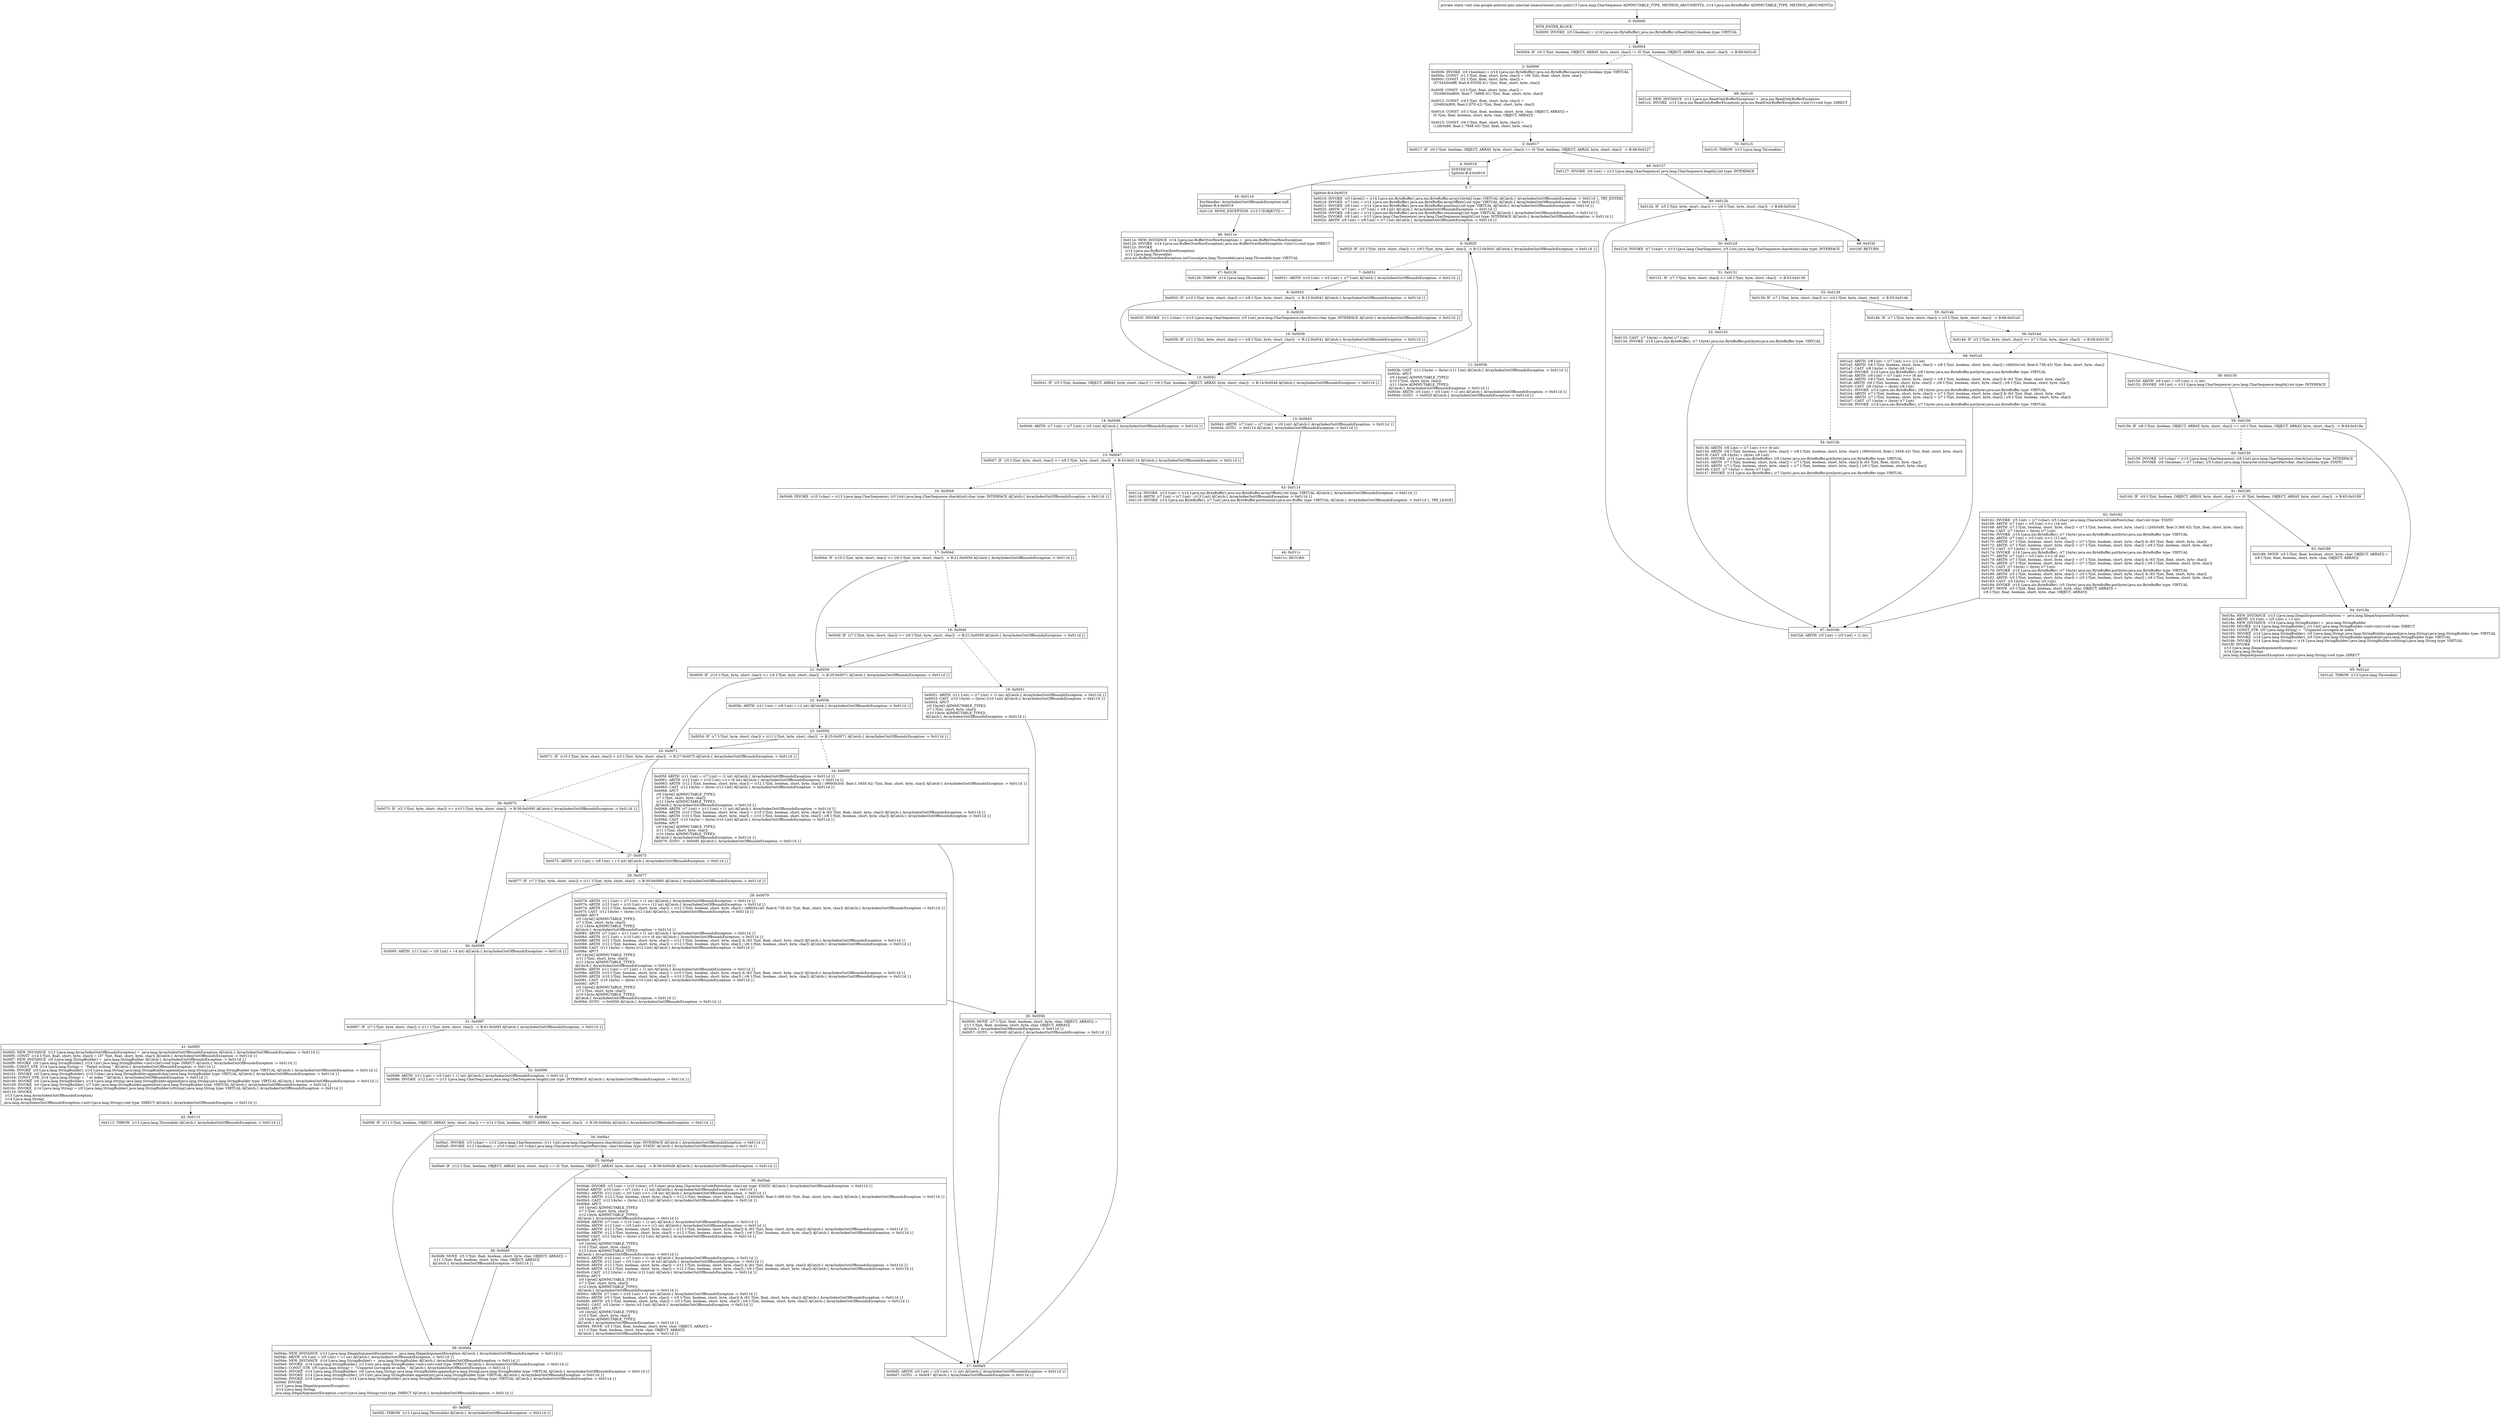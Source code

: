 digraph "CFG forcom.google.android.gms.internal.measurement.zzio.zzd(Ljava\/lang\/CharSequence;Ljava\/nio\/ByteBuffer;)V" {
Node_0 [shape=record,label="{0\:\ 0x0000|MTH_ENTER_BLOCK\l|0x0000: INVOKE  (r0 I:boolean) = (r14 I:java.nio.ByteBuffer) java.nio.ByteBuffer.isReadOnly():boolean type: VIRTUAL \l}"];
Node_1 [shape=record,label="{1\:\ 0x0004|0x0004: IF  (r0 I:?[int, boolean, OBJECT, ARRAY, byte, short, char]) != (0 ?[int, boolean, OBJECT, ARRAY, byte, short, char])  \-\> B:69:0x01c0 \l}"];
Node_2 [shape=record,label="{2\:\ 0x0006|0x0006: INVOKE  (r0 I:boolean) = (r14 I:java.nio.ByteBuffer) java.nio.ByteBuffer.hasArray():boolean type: VIRTUAL \l0x000a: CONST  (r1 I:?[int, float, short, byte, char]) = (39 ?[int, float, short, byte, char]) \l0x000c: CONST  (r2 I:?[int, float, short, byte, char]) = \l  (57343(0xdfff, float:8.0355E\-41) ?[int, float, short, byte, char])\l \l0x000f: CONST  (r3 I:?[int, float, short, byte, char]) = \l  (55296(0xd800, float:7.7486E\-41) ?[int, float, short, byte, char])\l \l0x0012: CONST  (r4 I:?[int, float, short, byte, char]) = \l  (2048(0x800, float:2.87E\-42) ?[int, float, short, byte, char])\l \l0x0014: CONST  (r5 I:?[int, float, boolean, short, byte, char, OBJECT, ARRAY]) = \l  (0 ?[int, float, boolean, short, byte, char, OBJECT, ARRAY])\l \l0x0015: CONST  (r6 I:?[int, float, short, byte, char]) = \l  (128(0x80, float:1.794E\-43) ?[int, float, short, byte, char])\l \l}"];
Node_3 [shape=record,label="{3\:\ 0x0017|0x0017: IF  (r0 I:?[int, boolean, OBJECT, ARRAY, byte, short, char]) == (0 ?[int, boolean, OBJECT, ARRAY, byte, short, char])  \-\> B:48:0x0127 \l}"];
Node_4 [shape=record,label="{4\:\ 0x0019|SYNTHETIC\lSplitter:B:4:0x0019\l}"];
Node_5 [shape=record,label="{5\:\ ?|Splitter:B:4:0x0019\l|0x0019: INVOKE  (r0 I:byte[]) = (r14 I:java.nio.ByteBuffer) java.nio.ByteBuffer.array():byte[] type: VIRTUAL A[Catch:\{ ArrayIndexOutOfBoundsException \-\> 0x011d \}, TRY_ENTER]\l0x001d: INVOKE  (r7 I:int) = (r14 I:java.nio.ByteBuffer) java.nio.ByteBuffer.arrayOffset():int type: VIRTUAL A[Catch:\{ ArrayIndexOutOfBoundsException \-\> 0x011d \}]\l0x0021: INVOKE  (r8 I:int) = (r14 I:java.nio.ByteBuffer) java.nio.ByteBuffer.position():int type: VIRTUAL A[Catch:\{ ArrayIndexOutOfBoundsException \-\> 0x011d \}]\l0x0025: ARITH  (r7 I:int) = (r7 I:int) + (r8 I:int) A[Catch:\{ ArrayIndexOutOfBoundsException \-\> 0x011d \}]\l0x0026: INVOKE  (r8 I:int) = (r14 I:java.nio.ByteBuffer) java.nio.ByteBuffer.remaining():int type: VIRTUAL A[Catch:\{ ArrayIndexOutOfBoundsException \-\> 0x011d \}]\l0x002a: INVOKE  (r9 I:int) = (r13 I:java.lang.CharSequence) java.lang.CharSequence.length():int type: INTERFACE A[Catch:\{ ArrayIndexOutOfBoundsException \-\> 0x011d \}]\l0x002e: ARITH  (r8 I:int) = (r8 I:int) + (r7 I:int) A[Catch:\{ ArrayIndexOutOfBoundsException \-\> 0x011d \}]\l}"];
Node_6 [shape=record,label="{6\:\ 0x002f|0x002f: IF  (r5 I:?[int, byte, short, char]) \>= (r9 I:?[int, byte, short, char])  \-\> B:12:0x0041 A[Catch:\{ ArrayIndexOutOfBoundsException \-\> 0x011d \}]\l}"];
Node_7 [shape=record,label="{7\:\ 0x0031|0x0031: ARITH  (r10 I:int) = (r5 I:int) + (r7 I:int) A[Catch:\{ ArrayIndexOutOfBoundsException \-\> 0x011d \}]\l}"];
Node_8 [shape=record,label="{8\:\ 0x0033|0x0033: IF  (r10 I:?[int, byte, short, char]) \>= (r8 I:?[int, byte, short, char])  \-\> B:12:0x0041 A[Catch:\{ ArrayIndexOutOfBoundsException \-\> 0x011d \}]\l}"];
Node_9 [shape=record,label="{9\:\ 0x0035|0x0035: INVOKE  (r11 I:char) = (r13 I:java.lang.CharSequence), (r5 I:int) java.lang.CharSequence.charAt(int):char type: INTERFACE A[Catch:\{ ArrayIndexOutOfBoundsException \-\> 0x011d \}]\l}"];
Node_10 [shape=record,label="{10\:\ 0x0039|0x0039: IF  (r11 I:?[int, byte, short, char]) \>= (r6 I:?[int, byte, short, char])  \-\> B:12:0x0041 A[Catch:\{ ArrayIndexOutOfBoundsException \-\> 0x011d \}]\l}"];
Node_11 [shape=record,label="{11\:\ 0x003b|0x003b: CAST  (r11 I:byte) = (byte) (r11 I:int) A[Catch:\{ ArrayIndexOutOfBoundsException \-\> 0x011d \}]\l0x003c: APUT  \l  (r0 I:byte[] A[IMMUTABLE_TYPE])\l  (r10 I:?[int, short, byte, char])\l  (r11 I:byte A[IMMUTABLE_TYPE])\l A[Catch:\{ ArrayIndexOutOfBoundsException \-\> 0x011d \}]\l0x003e: ARITH  (r5 I:int) = (r5 I:int) + (1 int) A[Catch:\{ ArrayIndexOutOfBoundsException \-\> 0x011d \}]\l0x0040: GOTO  \-\> 0x002f A[Catch:\{ ArrayIndexOutOfBoundsException \-\> 0x011d \}]\l}"];
Node_12 [shape=record,label="{12\:\ 0x0041|0x0041: IF  (r5 I:?[int, boolean, OBJECT, ARRAY, byte, short, char]) != (r9 I:?[int, boolean, OBJECT, ARRAY, byte, short, char])  \-\> B:14:0x0046 A[Catch:\{ ArrayIndexOutOfBoundsException \-\> 0x011d \}]\l}"];
Node_13 [shape=record,label="{13\:\ 0x0043|0x0043: ARITH  (r7 I:int) = (r7 I:int) + (r9 I:int) A[Catch:\{ ArrayIndexOutOfBoundsException \-\> 0x011d \}]\l0x0044: GOTO  \-\> 0x0114 A[Catch:\{ ArrayIndexOutOfBoundsException \-\> 0x011d \}]\l}"];
Node_14 [shape=record,label="{14\:\ 0x0046|0x0046: ARITH  (r7 I:int) = (r7 I:int) + (r5 I:int) A[Catch:\{ ArrayIndexOutOfBoundsException \-\> 0x011d \}]\l}"];
Node_15 [shape=record,label="{15\:\ 0x0047|0x0047: IF  (r5 I:?[int, byte, short, char]) \>= (r9 I:?[int, byte, short, char])  \-\> B:43:0x0114 A[Catch:\{ ArrayIndexOutOfBoundsException \-\> 0x011d \}]\l}"];
Node_16 [shape=record,label="{16\:\ 0x0049|0x0049: INVOKE  (r10 I:char) = (r13 I:java.lang.CharSequence), (r5 I:int) java.lang.CharSequence.charAt(int):char type: INTERFACE A[Catch:\{ ArrayIndexOutOfBoundsException \-\> 0x011d \}]\l}"];
Node_17 [shape=record,label="{17\:\ 0x004d|0x004d: IF  (r10 I:?[int, byte, short, char]) \>= (r6 I:?[int, byte, short, char])  \-\> B:21:0x0059 A[Catch:\{ ArrayIndexOutOfBoundsException \-\> 0x011d \}]\l}"];
Node_18 [shape=record,label="{18\:\ 0x004f|0x004f: IF  (r7 I:?[int, byte, short, char]) \>= (r8 I:?[int, byte, short, char])  \-\> B:21:0x0059 A[Catch:\{ ArrayIndexOutOfBoundsException \-\> 0x011d \}]\l}"];
Node_19 [shape=record,label="{19\:\ 0x0051|0x0051: ARITH  (r11 I:int) = (r7 I:int) + (1 int) A[Catch:\{ ArrayIndexOutOfBoundsException \-\> 0x011d \}]\l0x0053: CAST  (r10 I:byte) = (byte) (r10 I:int) A[Catch:\{ ArrayIndexOutOfBoundsException \-\> 0x011d \}]\l0x0054: APUT  \l  (r0 I:byte[] A[IMMUTABLE_TYPE])\l  (r7 I:?[int, short, byte, char])\l  (r10 I:byte A[IMMUTABLE_TYPE])\l A[Catch:\{ ArrayIndexOutOfBoundsException \-\> 0x011d \}]\l}"];
Node_20 [shape=record,label="{20\:\ 0x0056|0x0056: MOVE  (r7 I:?[int, float, boolean, short, byte, char, OBJECT, ARRAY]) = \l  (r11 I:?[int, float, boolean, short, byte, char, OBJECT, ARRAY])\l A[Catch:\{ ArrayIndexOutOfBoundsException \-\> 0x011d \}]\l0x0057: GOTO  \-\> 0x00d5 A[Catch:\{ ArrayIndexOutOfBoundsException \-\> 0x011d \}]\l}"];
Node_21 [shape=record,label="{21\:\ 0x0059|0x0059: IF  (r10 I:?[int, byte, short, char]) \>= (r4 I:?[int, byte, short, char])  \-\> B:25:0x0071 A[Catch:\{ ArrayIndexOutOfBoundsException \-\> 0x011d \}]\l}"];
Node_22 [shape=record,label="{22\:\ 0x005b|0x005b: ARITH  (r11 I:int) = (r8 I:int) + (\-2 int) A[Catch:\{ ArrayIndexOutOfBoundsException \-\> 0x011d \}]\l}"];
Node_23 [shape=record,label="{23\:\ 0x005d|0x005d: IF  (r7 I:?[int, byte, short, char]) \> (r11 I:?[int, byte, short, char])  \-\> B:25:0x0071 A[Catch:\{ ArrayIndexOutOfBoundsException \-\> 0x011d \}]\l}"];
Node_24 [shape=record,label="{24\:\ 0x005f|0x005f: ARITH  (r11 I:int) = (r7 I:int) + (1 int) A[Catch:\{ ArrayIndexOutOfBoundsException \-\> 0x011d \}]\l0x0061: ARITH  (r12 I:int) = (r10 I:int) \>\>\> (6 int) A[Catch:\{ ArrayIndexOutOfBoundsException \-\> 0x011d \}]\l0x0063: ARITH  (r12 I:?[int, boolean, short, byte, char]) = (r12 I:?[int, boolean, short, byte, char]) \| (960(0x3c0, float:1.345E\-42) ?[int, float, short, byte, char]) A[Catch:\{ ArrayIndexOutOfBoundsException \-\> 0x011d \}]\l0x0065: CAST  (r12 I:byte) = (byte) (r12 I:int) A[Catch:\{ ArrayIndexOutOfBoundsException \-\> 0x011d \}]\l0x0066: APUT  \l  (r0 I:byte[] A[IMMUTABLE_TYPE])\l  (r7 I:?[int, short, byte, char])\l  (r12 I:byte A[IMMUTABLE_TYPE])\l A[Catch:\{ ArrayIndexOutOfBoundsException \-\> 0x011d \}]\l0x0068: ARITH  (r7 I:int) = (r11 I:int) + (1 int) A[Catch:\{ ArrayIndexOutOfBoundsException \-\> 0x011d \}]\l0x006a: ARITH  (r10 I:?[int, boolean, short, byte, char]) = (r10 I:?[int, boolean, short, byte, char]) & (63 ?[int, float, short, byte, char]) A[Catch:\{ ArrayIndexOutOfBoundsException \-\> 0x011d \}]\l0x006c: ARITH  (r10 I:?[int, boolean, short, byte, char]) = (r10 I:?[int, boolean, short, byte, char]) \| (r6 I:?[int, boolean, short, byte, char]) A[Catch:\{ ArrayIndexOutOfBoundsException \-\> 0x011d \}]\l0x006d: CAST  (r10 I:byte) = (byte) (r10 I:int) A[Catch:\{ ArrayIndexOutOfBoundsException \-\> 0x011d \}]\l0x006e: APUT  \l  (r0 I:byte[] A[IMMUTABLE_TYPE])\l  (r11 I:?[int, short, byte, char])\l  (r10 I:byte A[IMMUTABLE_TYPE])\l A[Catch:\{ ArrayIndexOutOfBoundsException \-\> 0x011d \}]\l0x0070: GOTO  \-\> 0x00d5 A[Catch:\{ ArrayIndexOutOfBoundsException \-\> 0x011d \}]\l}"];
Node_25 [shape=record,label="{25\:\ 0x0071|0x0071: IF  (r10 I:?[int, byte, short, char]) \< (r3 I:?[int, byte, short, char])  \-\> B:27:0x0075 A[Catch:\{ ArrayIndexOutOfBoundsException \-\> 0x011d \}]\l}"];
Node_26 [shape=record,label="{26\:\ 0x0073|0x0073: IF  (r2 I:?[int, byte, short, char]) \>= (r10 I:?[int, byte, short, char])  \-\> B:30:0x0095 A[Catch:\{ ArrayIndexOutOfBoundsException \-\> 0x011d \}]\l}"];
Node_27 [shape=record,label="{27\:\ 0x0075|0x0075: ARITH  (r11 I:int) = (r8 I:int) + (\-3 int) A[Catch:\{ ArrayIndexOutOfBoundsException \-\> 0x011d \}]\l}"];
Node_28 [shape=record,label="{28\:\ 0x0077|0x0077: IF  (r7 I:?[int, byte, short, char]) \> (r11 I:?[int, byte, short, char])  \-\> B:30:0x0095 A[Catch:\{ ArrayIndexOutOfBoundsException \-\> 0x011d \}]\l}"];
Node_29 [shape=record,label="{29\:\ 0x0079|0x0079: ARITH  (r11 I:int) = (r7 I:int) + (1 int) A[Catch:\{ ArrayIndexOutOfBoundsException \-\> 0x011d \}]\l0x007b: ARITH  (r12 I:int) = (r10 I:int) \>\>\> (12 int) A[Catch:\{ ArrayIndexOutOfBoundsException \-\> 0x011d \}]\l0x007d: ARITH  (r12 I:?[int, boolean, short, byte, char]) = (r12 I:?[int, boolean, short, byte, char]) \| (480(0x1e0, float:6.73E\-43) ?[int, float, short, byte, char]) A[Catch:\{ ArrayIndexOutOfBoundsException \-\> 0x011d \}]\l0x007f: CAST  (r12 I:byte) = (byte) (r12 I:int) A[Catch:\{ ArrayIndexOutOfBoundsException \-\> 0x011d \}]\l0x0080: APUT  \l  (r0 I:byte[] A[IMMUTABLE_TYPE])\l  (r7 I:?[int, short, byte, char])\l  (r12 I:byte A[IMMUTABLE_TYPE])\l A[Catch:\{ ArrayIndexOutOfBoundsException \-\> 0x011d \}]\l0x0082: ARITH  (r7 I:int) = (r11 I:int) + (1 int) A[Catch:\{ ArrayIndexOutOfBoundsException \-\> 0x011d \}]\l0x0084: ARITH  (r12 I:int) = (r10 I:int) \>\>\> (6 int) A[Catch:\{ ArrayIndexOutOfBoundsException \-\> 0x011d \}]\l0x0086: ARITH  (r12 I:?[int, boolean, short, byte, char]) = (r12 I:?[int, boolean, short, byte, char]) & (63 ?[int, float, short, byte, char]) A[Catch:\{ ArrayIndexOutOfBoundsException \-\> 0x011d \}]\l0x0088: ARITH  (r12 I:?[int, boolean, short, byte, char]) = (r12 I:?[int, boolean, short, byte, char]) \| (r6 I:?[int, boolean, short, byte, char]) A[Catch:\{ ArrayIndexOutOfBoundsException \-\> 0x011d \}]\l0x0089: CAST  (r12 I:byte) = (byte) (r12 I:int) A[Catch:\{ ArrayIndexOutOfBoundsException \-\> 0x011d \}]\l0x008a: APUT  \l  (r0 I:byte[] A[IMMUTABLE_TYPE])\l  (r11 I:?[int, short, byte, char])\l  (r12 I:byte A[IMMUTABLE_TYPE])\l A[Catch:\{ ArrayIndexOutOfBoundsException \-\> 0x011d \}]\l0x008c: ARITH  (r11 I:int) = (r7 I:int) + (1 int) A[Catch:\{ ArrayIndexOutOfBoundsException \-\> 0x011d \}]\l0x008e: ARITH  (r10 I:?[int, boolean, short, byte, char]) = (r10 I:?[int, boolean, short, byte, char]) & (63 ?[int, float, short, byte, char]) A[Catch:\{ ArrayIndexOutOfBoundsException \-\> 0x011d \}]\l0x0090: ARITH  (r10 I:?[int, boolean, short, byte, char]) = (r10 I:?[int, boolean, short, byte, char]) \| (r6 I:?[int, boolean, short, byte, char]) A[Catch:\{ ArrayIndexOutOfBoundsException \-\> 0x011d \}]\l0x0091: CAST  (r10 I:byte) = (byte) (r10 I:int) A[Catch:\{ ArrayIndexOutOfBoundsException \-\> 0x011d \}]\l0x0092: APUT  \l  (r0 I:byte[] A[IMMUTABLE_TYPE])\l  (r7 I:?[int, short, byte, char])\l  (r10 I:byte A[IMMUTABLE_TYPE])\l A[Catch:\{ ArrayIndexOutOfBoundsException \-\> 0x011d \}]\l0x0094: GOTO  \-\> 0x0056 A[Catch:\{ ArrayIndexOutOfBoundsException \-\> 0x011d \}]\l}"];
Node_30 [shape=record,label="{30\:\ 0x0095|0x0095: ARITH  (r11 I:int) = (r8 I:int) + (\-4 int) A[Catch:\{ ArrayIndexOutOfBoundsException \-\> 0x011d \}]\l}"];
Node_31 [shape=record,label="{31\:\ 0x0097|0x0097: IF  (r7 I:?[int, byte, short, char]) \> (r11 I:?[int, byte, short, char])  \-\> B:41:0x00f3 A[Catch:\{ ArrayIndexOutOfBoundsException \-\> 0x011d \}]\l}"];
Node_32 [shape=record,label="{32\:\ 0x0099|0x0099: ARITH  (r11 I:int) = (r5 I:int) + (1 int) A[Catch:\{ ArrayIndexOutOfBoundsException \-\> 0x011d \}]\l0x009b: INVOKE  (r12 I:int) = (r13 I:java.lang.CharSequence) java.lang.CharSequence.length():int type: INTERFACE A[Catch:\{ ArrayIndexOutOfBoundsException \-\> 0x011d \}]\l}"];
Node_33 [shape=record,label="{33\:\ 0x009f|0x009f: IF  (r11 I:?[int, boolean, OBJECT, ARRAY, byte, short, char]) == (r12 I:?[int, boolean, OBJECT, ARRAY, byte, short, char])  \-\> B:39:0x00da A[Catch:\{ ArrayIndexOutOfBoundsException \-\> 0x011d \}]\l}"];
Node_34 [shape=record,label="{34\:\ 0x00a1|0x00a1: INVOKE  (r5 I:char) = (r13 I:java.lang.CharSequence), (r11 I:int) java.lang.CharSequence.charAt(int):char type: INTERFACE A[Catch:\{ ArrayIndexOutOfBoundsException \-\> 0x011d \}]\l0x00a5: INVOKE  (r12 I:boolean) = (r10 I:char), (r5 I:char) java.lang.Character.isSurrogatePair(char, char):boolean type: STATIC A[Catch:\{ ArrayIndexOutOfBoundsException \-\> 0x011d \}]\l}"];
Node_35 [shape=record,label="{35\:\ 0x00a9|0x00a9: IF  (r12 I:?[int, boolean, OBJECT, ARRAY, byte, short, char]) == (0 ?[int, boolean, OBJECT, ARRAY, byte, short, char])  \-\> B:38:0x00d9 A[Catch:\{ ArrayIndexOutOfBoundsException \-\> 0x011d \}]\l}"];
Node_36 [shape=record,label="{36\:\ 0x00ab|0x00ab: INVOKE  (r5 I:int) = (r10 I:char), (r5 I:char) java.lang.Character.toCodePoint(char, char):int type: STATIC A[Catch:\{ ArrayIndexOutOfBoundsException \-\> 0x011d \}]\l0x00af: ARITH  (r10 I:int) = (r7 I:int) + (1 int) A[Catch:\{ ArrayIndexOutOfBoundsException \-\> 0x011d \}]\l0x00b1: ARITH  (r12 I:int) = (r5 I:int) \>\>\> (18 int) A[Catch:\{ ArrayIndexOutOfBoundsException \-\> 0x011d \}]\l0x00b3: ARITH  (r12 I:?[int, boolean, short, byte, char]) = (r12 I:?[int, boolean, short, byte, char]) \| (240(0xf0, float:3.36E\-43) ?[int, float, short, byte, char]) A[Catch:\{ ArrayIndexOutOfBoundsException \-\> 0x011d \}]\l0x00b5: CAST  (r12 I:byte) = (byte) (r12 I:int) A[Catch:\{ ArrayIndexOutOfBoundsException \-\> 0x011d \}]\l0x00b6: APUT  \l  (r0 I:byte[] A[IMMUTABLE_TYPE])\l  (r7 I:?[int, short, byte, char])\l  (r12 I:byte A[IMMUTABLE_TYPE])\l A[Catch:\{ ArrayIndexOutOfBoundsException \-\> 0x011d \}]\l0x00b8: ARITH  (r7 I:int) = (r10 I:int) + (1 int) A[Catch:\{ ArrayIndexOutOfBoundsException \-\> 0x011d \}]\l0x00ba: ARITH  (r12 I:int) = (r5 I:int) \>\>\> (12 int) A[Catch:\{ ArrayIndexOutOfBoundsException \-\> 0x011d \}]\l0x00bc: ARITH  (r12 I:?[int, boolean, short, byte, char]) = (r12 I:?[int, boolean, short, byte, char]) & (63 ?[int, float, short, byte, char]) A[Catch:\{ ArrayIndexOutOfBoundsException \-\> 0x011d \}]\l0x00be: ARITH  (r12 I:?[int, boolean, short, byte, char]) = (r12 I:?[int, boolean, short, byte, char]) \| (r6 I:?[int, boolean, short, byte, char]) A[Catch:\{ ArrayIndexOutOfBoundsException \-\> 0x011d \}]\l0x00bf: CAST  (r12 I:byte) = (byte) (r12 I:int) A[Catch:\{ ArrayIndexOutOfBoundsException \-\> 0x011d \}]\l0x00c0: APUT  \l  (r0 I:byte[] A[IMMUTABLE_TYPE])\l  (r10 I:?[int, short, byte, char])\l  (r12 I:byte A[IMMUTABLE_TYPE])\l A[Catch:\{ ArrayIndexOutOfBoundsException \-\> 0x011d \}]\l0x00c2: ARITH  (r10 I:int) = (r7 I:int) + (1 int) A[Catch:\{ ArrayIndexOutOfBoundsException \-\> 0x011d \}]\l0x00c4: ARITH  (r12 I:int) = (r5 I:int) \>\>\> (6 int) A[Catch:\{ ArrayIndexOutOfBoundsException \-\> 0x011d \}]\l0x00c6: ARITH  (r12 I:?[int, boolean, short, byte, char]) = (r12 I:?[int, boolean, short, byte, char]) & (63 ?[int, float, short, byte, char]) A[Catch:\{ ArrayIndexOutOfBoundsException \-\> 0x011d \}]\l0x00c8: ARITH  (r12 I:?[int, boolean, short, byte, char]) = (r12 I:?[int, boolean, short, byte, char]) \| (r6 I:?[int, boolean, short, byte, char]) A[Catch:\{ ArrayIndexOutOfBoundsException \-\> 0x011d \}]\l0x00c9: CAST  (r12 I:byte) = (byte) (r12 I:int) A[Catch:\{ ArrayIndexOutOfBoundsException \-\> 0x011d \}]\l0x00ca: APUT  \l  (r0 I:byte[] A[IMMUTABLE_TYPE])\l  (r7 I:?[int, short, byte, char])\l  (r12 I:byte A[IMMUTABLE_TYPE])\l A[Catch:\{ ArrayIndexOutOfBoundsException \-\> 0x011d \}]\l0x00cc: ARITH  (r7 I:int) = (r10 I:int) + (1 int) A[Catch:\{ ArrayIndexOutOfBoundsException \-\> 0x011d \}]\l0x00ce: ARITH  (r5 I:?[int, boolean, short, byte, char]) = (r5 I:?[int, boolean, short, byte, char]) & (63 ?[int, float, short, byte, char]) A[Catch:\{ ArrayIndexOutOfBoundsException \-\> 0x011d \}]\l0x00d0: ARITH  (r5 I:?[int, boolean, short, byte, char]) = (r5 I:?[int, boolean, short, byte, char]) \| (r6 I:?[int, boolean, short, byte, char]) A[Catch:\{ ArrayIndexOutOfBoundsException \-\> 0x011d \}]\l0x00d1: CAST  (r5 I:byte) = (byte) (r5 I:int) A[Catch:\{ ArrayIndexOutOfBoundsException \-\> 0x011d \}]\l0x00d2: APUT  \l  (r0 I:byte[] A[IMMUTABLE_TYPE])\l  (r10 I:?[int, short, byte, char])\l  (r5 I:byte A[IMMUTABLE_TYPE])\l A[Catch:\{ ArrayIndexOutOfBoundsException \-\> 0x011d \}]\l0x00d4: MOVE  (r5 I:?[int, float, boolean, short, byte, char, OBJECT, ARRAY]) = \l  (r11 I:?[int, float, boolean, short, byte, char, OBJECT, ARRAY])\l A[Catch:\{ ArrayIndexOutOfBoundsException \-\> 0x011d \}]\l}"];
Node_37 [shape=record,label="{37\:\ 0x00d5|0x00d5: ARITH  (r5 I:int) = (r5 I:int) + (1 int) A[Catch:\{ ArrayIndexOutOfBoundsException \-\> 0x011d \}]\l0x00d7: GOTO  \-\> 0x0047 A[Catch:\{ ArrayIndexOutOfBoundsException \-\> 0x011d \}]\l}"];
Node_38 [shape=record,label="{38\:\ 0x00d9|0x00d9: MOVE  (r5 I:?[int, float, boolean, short, byte, char, OBJECT, ARRAY]) = \l  (r11 I:?[int, float, boolean, short, byte, char, OBJECT, ARRAY])\l A[Catch:\{ ArrayIndexOutOfBoundsException \-\> 0x011d \}]\l}"];
Node_39 [shape=record,label="{39\:\ 0x00da|0x00da: NEW_INSTANCE  (r13 I:java.lang.IllegalArgumentException) =  java.lang.IllegalArgumentException A[Catch:\{ ArrayIndexOutOfBoundsException \-\> 0x011d \}]\l0x00dc: ARITH  (r5 I:int) = (r5 I:int) + (\-1 int) A[Catch:\{ ArrayIndexOutOfBoundsException \-\> 0x011d \}]\l0x00de: NEW_INSTANCE  (r14 I:java.lang.StringBuilder) =  java.lang.StringBuilder A[Catch:\{ ArrayIndexOutOfBoundsException \-\> 0x011d \}]\l0x00e0: INVOKE  (r14 I:java.lang.StringBuilder), (r1 I:int) java.lang.StringBuilder.\<init\>(int):void type: DIRECT A[Catch:\{ ArrayIndexOutOfBoundsException \-\> 0x011d \}]\l0x00e3: CONST_STR  (r0 I:java.lang.String) =  \"Unpaired surrogate at index \" A[Catch:\{ ArrayIndexOutOfBoundsException \-\> 0x011d \}]\l0x00e5: INVOKE  (r14 I:java.lang.StringBuilder), (r0 I:java.lang.String) java.lang.StringBuilder.append(java.lang.String):java.lang.StringBuilder type: VIRTUAL A[Catch:\{ ArrayIndexOutOfBoundsException \-\> 0x011d \}]\l0x00e8: INVOKE  (r14 I:java.lang.StringBuilder), (r5 I:int) java.lang.StringBuilder.append(int):java.lang.StringBuilder type: VIRTUAL A[Catch:\{ ArrayIndexOutOfBoundsException \-\> 0x011d \}]\l0x00eb: INVOKE  (r14 I:java.lang.String) = (r14 I:java.lang.StringBuilder) java.lang.StringBuilder.toString():java.lang.String type: VIRTUAL A[Catch:\{ ArrayIndexOutOfBoundsException \-\> 0x011d \}]\l0x00ef: INVOKE  \l  (r13 I:java.lang.IllegalArgumentException)\l  (r14 I:java.lang.String)\l java.lang.IllegalArgumentException.\<init\>(java.lang.String):void type: DIRECT A[Catch:\{ ArrayIndexOutOfBoundsException \-\> 0x011d \}]\l}"];
Node_40 [shape=record,label="{40\:\ 0x00f2|0x00f2: THROW  (r13 I:java.lang.Throwable) A[Catch:\{ ArrayIndexOutOfBoundsException \-\> 0x011d \}]\l}"];
Node_41 [shape=record,label="{41\:\ 0x00f3|0x00f3: NEW_INSTANCE  (r13 I:java.lang.ArrayIndexOutOfBoundsException) =  java.lang.ArrayIndexOutOfBoundsException A[Catch:\{ ArrayIndexOutOfBoundsException \-\> 0x011d \}]\l0x00f5: CONST  (r14 I:?[int, float, short, byte, char]) = (37 ?[int, float, short, byte, char]) A[Catch:\{ ArrayIndexOutOfBoundsException \-\> 0x011d \}]\l0x00f7: NEW_INSTANCE  (r0 I:java.lang.StringBuilder) =  java.lang.StringBuilder A[Catch:\{ ArrayIndexOutOfBoundsException \-\> 0x011d \}]\l0x00f9: INVOKE  (r0 I:java.lang.StringBuilder), (r14 I:int) java.lang.StringBuilder.\<init\>(int):void type: DIRECT A[Catch:\{ ArrayIndexOutOfBoundsException \-\> 0x011d \}]\l0x00fc: CONST_STR  (r14 I:java.lang.String) =  \"Failed writing \" A[Catch:\{ ArrayIndexOutOfBoundsException \-\> 0x011d \}]\l0x00fe: INVOKE  (r0 I:java.lang.StringBuilder), (r14 I:java.lang.String) java.lang.StringBuilder.append(java.lang.String):java.lang.StringBuilder type: VIRTUAL A[Catch:\{ ArrayIndexOutOfBoundsException \-\> 0x011d \}]\l0x0101: INVOKE  (r0 I:java.lang.StringBuilder), (r10 I:char) java.lang.StringBuilder.append(char):java.lang.StringBuilder type: VIRTUAL A[Catch:\{ ArrayIndexOutOfBoundsException \-\> 0x011d \}]\l0x0104: CONST_STR  (r14 I:java.lang.String) =  \" at index \" A[Catch:\{ ArrayIndexOutOfBoundsException \-\> 0x011d \}]\l0x0106: INVOKE  (r0 I:java.lang.StringBuilder), (r14 I:java.lang.String) java.lang.StringBuilder.append(java.lang.String):java.lang.StringBuilder type: VIRTUAL A[Catch:\{ ArrayIndexOutOfBoundsException \-\> 0x011d \}]\l0x0109: INVOKE  (r0 I:java.lang.StringBuilder), (r7 I:int) java.lang.StringBuilder.append(int):java.lang.StringBuilder type: VIRTUAL A[Catch:\{ ArrayIndexOutOfBoundsException \-\> 0x011d \}]\l0x010c: INVOKE  (r14 I:java.lang.String) = (r0 I:java.lang.StringBuilder) java.lang.StringBuilder.toString():java.lang.String type: VIRTUAL A[Catch:\{ ArrayIndexOutOfBoundsException \-\> 0x011d \}]\l0x0110: INVOKE  \l  (r13 I:java.lang.ArrayIndexOutOfBoundsException)\l  (r14 I:java.lang.String)\l java.lang.ArrayIndexOutOfBoundsException.\<init\>(java.lang.String):void type: DIRECT A[Catch:\{ ArrayIndexOutOfBoundsException \-\> 0x011d \}]\l}"];
Node_42 [shape=record,label="{42\:\ 0x0113|0x0113: THROW  (r13 I:java.lang.Throwable) A[Catch:\{ ArrayIndexOutOfBoundsException \-\> 0x011d \}]\l}"];
Node_43 [shape=record,label="{43\:\ 0x0114|0x0114: INVOKE  (r13 I:int) = (r14 I:java.nio.ByteBuffer) java.nio.ByteBuffer.arrayOffset():int type: VIRTUAL A[Catch:\{ ArrayIndexOutOfBoundsException \-\> 0x011d \}]\l0x0118: ARITH  (r7 I:int) = (r7 I:int) \- (r13 I:int) A[Catch:\{ ArrayIndexOutOfBoundsException \-\> 0x011d \}]\l0x0119: INVOKE  (r14 I:java.nio.ByteBuffer), (r7 I:int) java.nio.ByteBuffer.position(int):java.nio.Buffer type: VIRTUAL A[Catch:\{ ArrayIndexOutOfBoundsException \-\> 0x011d \}, TRY_LEAVE]\l}"];
Node_44 [shape=record,label="{44\:\ 0x011c|0x011c: RETURN   \l}"];
Node_45 [shape=record,label="{45\:\ 0x011d|ExcHandler: ArrayIndexOutOfBoundsException null\lSplitter:B:4:0x0019\l|0x011d: MOVE_EXCEPTION  (r13 I:?[OBJECT]) =  \l}"];
Node_46 [shape=record,label="{46\:\ 0x011e|0x011e: NEW_INSTANCE  (r14 I:java.nio.BufferOverflowException) =  java.nio.BufferOverflowException \l0x0120: INVOKE  (r14 I:java.nio.BufferOverflowException) java.nio.BufferOverflowException.\<init\>():void type: DIRECT \l0x0123: INVOKE  \l  (r14 I:java.nio.BufferOverflowException)\l  (r13 I:java.lang.Throwable)\l java.nio.BufferOverflowException.initCause(java.lang.Throwable):java.lang.Throwable type: VIRTUAL \l}"];
Node_47 [shape=record,label="{47\:\ 0x0126|0x0126: THROW  (r14 I:java.lang.Throwable) \l}"];
Node_48 [shape=record,label="{48\:\ 0x0127|0x0127: INVOKE  (r0 I:int) = (r13 I:java.lang.CharSequence) java.lang.CharSequence.length():int type: INTERFACE \l}"];
Node_49 [shape=record,label="{49\:\ 0x012b|0x012b: IF  (r5 I:?[int, byte, short, char]) \>= (r0 I:?[int, byte, short, char])  \-\> B:68:0x01bf \l}"];
Node_50 [shape=record,label="{50\:\ 0x012d|0x012d: INVOKE  (r7 I:char) = (r13 I:java.lang.CharSequence), (r5 I:int) java.lang.CharSequence.charAt(int):char type: INTERFACE \l}"];
Node_51 [shape=record,label="{51\:\ 0x0131|0x0131: IF  (r7 I:?[int, byte, short, char]) \>= (r6 I:?[int, byte, short, char])  \-\> B:53:0x0139 \l}"];
Node_52 [shape=record,label="{52\:\ 0x0133|0x0133: CAST  (r7 I:byte) = (byte) (r7 I:int) \l0x0134: INVOKE  (r14 I:java.nio.ByteBuffer), (r7 I:byte) java.nio.ByteBuffer.put(byte):java.nio.ByteBuffer type: VIRTUAL \l}"];
Node_53 [shape=record,label="{53\:\ 0x0139|0x0139: IF  (r7 I:?[int, byte, short, char]) \>= (r4 I:?[int, byte, short, char])  \-\> B:55:0x014b \l}"];
Node_54 [shape=record,label="{54\:\ 0x013b|0x013b: ARITH  (r8 I:int) = (r7 I:int) \>\>\> (6 int) \l0x013d: ARITH  (r8 I:?[int, boolean, short, byte, char]) = (r8 I:?[int, boolean, short, byte, char]) \| (960(0x3c0, float:1.345E\-42) ?[int, float, short, byte, char]) \l0x013f: CAST  (r8 I:byte) = (byte) (r8 I:int) \l0x0140: INVOKE  (r14 I:java.nio.ByteBuffer), (r8 I:byte) java.nio.ByteBuffer.put(byte):java.nio.ByteBuffer type: VIRTUAL \l0x0143: ARITH  (r7 I:?[int, boolean, short, byte, char]) = (r7 I:?[int, boolean, short, byte, char]) & (63 ?[int, float, short, byte, char]) \l0x0145: ARITH  (r7 I:?[int, boolean, short, byte, char]) = (r7 I:?[int, boolean, short, byte, char]) \| (r6 I:?[int, boolean, short, byte, char]) \l0x0146: CAST  (r7 I:byte) = (byte) (r7 I:int) \l0x0147: INVOKE  (r14 I:java.nio.ByteBuffer), (r7 I:byte) java.nio.ByteBuffer.put(byte):java.nio.ByteBuffer type: VIRTUAL \l}"];
Node_55 [shape=record,label="{55\:\ 0x014b|0x014b: IF  (r7 I:?[int, byte, short, char]) \< (r3 I:?[int, byte, short, char])  \-\> B:66:0x01a3 \l}"];
Node_56 [shape=record,label="{56\:\ 0x014d|0x014d: IF  (r2 I:?[int, byte, short, char]) \>= (r7 I:?[int, byte, short, char])  \-\> B:58:0x0150 \l}"];
Node_58 [shape=record,label="{58\:\ 0x0150|0x0150: ARITH  (r8 I:int) = (r5 I:int) + (1 int) \l0x0152: INVOKE  (r9 I:int) = (r13 I:java.lang.CharSequence) java.lang.CharSequence.length():int type: INTERFACE \l}"];
Node_59 [shape=record,label="{59\:\ 0x0156|0x0156: IF  (r8 I:?[int, boolean, OBJECT, ARRAY, byte, short, char]) == (r9 I:?[int, boolean, OBJECT, ARRAY, byte, short, char])  \-\> B:64:0x018a \l}"];
Node_60 [shape=record,label="{60\:\ 0x0158|0x0158: INVOKE  (r5 I:char) = (r13 I:java.lang.CharSequence), (r8 I:int) java.lang.CharSequence.charAt(int):char type: INTERFACE \l0x015c: INVOKE  (r9 I:boolean) = (r7 I:char), (r5 I:char) java.lang.Character.isSurrogatePair(char, char):boolean type: STATIC \l}"];
Node_61 [shape=record,label="{61\:\ 0x0160|0x0160: IF  (r9 I:?[int, boolean, OBJECT, ARRAY, byte, short, char]) == (0 ?[int, boolean, OBJECT, ARRAY, byte, short, char])  \-\> B:63:0x0189 \l}"];
Node_62 [shape=record,label="{62\:\ 0x0162|0x0162: INVOKE  (r5 I:int) = (r7 I:char), (r5 I:char) java.lang.Character.toCodePoint(char, char):int type: STATIC \l0x0166: ARITH  (r7 I:int) = (r5 I:int) \>\>\> (18 int) \l0x0168: ARITH  (r7 I:?[int, boolean, short, byte, char]) = (r7 I:?[int, boolean, short, byte, char]) \| (240(0xf0, float:3.36E\-43) ?[int, float, short, byte, char]) \l0x016a: CAST  (r7 I:byte) = (byte) (r7 I:int) \l0x016b: INVOKE  (r14 I:java.nio.ByteBuffer), (r7 I:byte) java.nio.ByteBuffer.put(byte):java.nio.ByteBuffer type: VIRTUAL \l0x016e: ARITH  (r7 I:int) = (r5 I:int) \>\>\> (12 int) \l0x0170: ARITH  (r7 I:?[int, boolean, short, byte, char]) = (r7 I:?[int, boolean, short, byte, char]) & (63 ?[int, float, short, byte, char]) \l0x0172: ARITH  (r7 I:?[int, boolean, short, byte, char]) = (r7 I:?[int, boolean, short, byte, char]) \| (r6 I:?[int, boolean, short, byte, char]) \l0x0173: CAST  (r7 I:byte) = (byte) (r7 I:int) \l0x0174: INVOKE  (r14 I:java.nio.ByteBuffer), (r7 I:byte) java.nio.ByteBuffer.put(byte):java.nio.ByteBuffer type: VIRTUAL \l0x0177: ARITH  (r7 I:int) = (r5 I:int) \>\>\> (6 int) \l0x0179: ARITH  (r7 I:?[int, boolean, short, byte, char]) = (r7 I:?[int, boolean, short, byte, char]) & (63 ?[int, float, short, byte, char]) \l0x017b: ARITH  (r7 I:?[int, boolean, short, byte, char]) = (r7 I:?[int, boolean, short, byte, char]) \| (r6 I:?[int, boolean, short, byte, char]) \l0x017c: CAST  (r7 I:byte) = (byte) (r7 I:int) \l0x017d: INVOKE  (r14 I:java.nio.ByteBuffer), (r7 I:byte) java.nio.ByteBuffer.put(byte):java.nio.ByteBuffer type: VIRTUAL \l0x0180: ARITH  (r5 I:?[int, boolean, short, byte, char]) = (r5 I:?[int, boolean, short, byte, char]) & (63 ?[int, float, short, byte, char]) \l0x0182: ARITH  (r5 I:?[int, boolean, short, byte, char]) = (r5 I:?[int, boolean, short, byte, char]) \| (r6 I:?[int, boolean, short, byte, char]) \l0x0183: CAST  (r5 I:byte) = (byte) (r5 I:int) \l0x0184: INVOKE  (r14 I:java.nio.ByteBuffer), (r5 I:byte) java.nio.ByteBuffer.put(byte):java.nio.ByteBuffer type: VIRTUAL \l0x0187: MOVE  (r5 I:?[int, float, boolean, short, byte, char, OBJECT, ARRAY]) = \l  (r8 I:?[int, float, boolean, short, byte, char, OBJECT, ARRAY])\l \l}"];
Node_63 [shape=record,label="{63\:\ 0x0189|0x0189: MOVE  (r5 I:?[int, float, boolean, short, byte, char, OBJECT, ARRAY]) = \l  (r8 I:?[int, float, boolean, short, byte, char, OBJECT, ARRAY])\l \l}"];
Node_64 [shape=record,label="{64\:\ 0x018a|0x018a: NEW_INSTANCE  (r13 I:java.lang.IllegalArgumentException) =  java.lang.IllegalArgumentException \l0x018c: ARITH  (r5 I:int) = (r5 I:int) + (\-1 int) \l0x018e: NEW_INSTANCE  (r14 I:java.lang.StringBuilder) =  java.lang.StringBuilder \l0x0190: INVOKE  (r14 I:java.lang.StringBuilder), (r1 I:int) java.lang.StringBuilder.\<init\>(int):void type: DIRECT \l0x0193: CONST_STR  (r0 I:java.lang.String) =  \"Unpaired surrogate at index \" \l0x0195: INVOKE  (r14 I:java.lang.StringBuilder), (r0 I:java.lang.String) java.lang.StringBuilder.append(java.lang.String):java.lang.StringBuilder type: VIRTUAL \l0x0198: INVOKE  (r14 I:java.lang.StringBuilder), (r5 I:int) java.lang.StringBuilder.append(int):java.lang.StringBuilder type: VIRTUAL \l0x019b: INVOKE  (r14 I:java.lang.String) = (r14 I:java.lang.StringBuilder) java.lang.StringBuilder.toString():java.lang.String type: VIRTUAL \l0x019f: INVOKE  \l  (r13 I:java.lang.IllegalArgumentException)\l  (r14 I:java.lang.String)\l java.lang.IllegalArgumentException.\<init\>(java.lang.String):void type: DIRECT \l}"];
Node_65 [shape=record,label="{65\:\ 0x01a2|0x01a2: THROW  (r13 I:java.lang.Throwable) \l}"];
Node_66 [shape=record,label="{66\:\ 0x01a3|0x01a3: ARITH  (r8 I:int) = (r7 I:int) \>\>\> (12 int) \l0x01a5: ARITH  (r8 I:?[int, boolean, short, byte, char]) = (r8 I:?[int, boolean, short, byte, char]) \| (480(0x1e0, float:6.73E\-43) ?[int, float, short, byte, char]) \l0x01a7: CAST  (r8 I:byte) = (byte) (r8 I:int) \l0x01a8: INVOKE  (r14 I:java.nio.ByteBuffer), (r8 I:byte) java.nio.ByteBuffer.put(byte):java.nio.ByteBuffer type: VIRTUAL \l0x01ab: ARITH  (r8 I:int) = (r7 I:int) \>\>\> (6 int) \l0x01ad: ARITH  (r8 I:?[int, boolean, short, byte, char]) = (r8 I:?[int, boolean, short, byte, char]) & (63 ?[int, float, short, byte, char]) \l0x01af: ARITH  (r8 I:?[int, boolean, short, byte, char]) = (r8 I:?[int, boolean, short, byte, char]) \| (r6 I:?[int, boolean, short, byte, char]) \l0x01b0: CAST  (r8 I:byte) = (byte) (r8 I:int) \l0x01b1: INVOKE  (r14 I:java.nio.ByteBuffer), (r8 I:byte) java.nio.ByteBuffer.put(byte):java.nio.ByteBuffer type: VIRTUAL \l0x01b4: ARITH  (r7 I:?[int, boolean, short, byte, char]) = (r7 I:?[int, boolean, short, byte, char]) & (63 ?[int, float, short, byte, char]) \l0x01b6: ARITH  (r7 I:?[int, boolean, short, byte, char]) = (r7 I:?[int, boolean, short, byte, char]) \| (r6 I:?[int, boolean, short, byte, char]) \l0x01b7: CAST  (r7 I:byte) = (byte) (r7 I:int) \l0x01b8: INVOKE  (r14 I:java.nio.ByteBuffer), (r7 I:byte) java.nio.ByteBuffer.put(byte):java.nio.ByteBuffer type: VIRTUAL \l}"];
Node_67 [shape=record,label="{67\:\ 0x01bb|0x01bb: ARITH  (r5 I:int) = (r5 I:int) + (1 int) \l}"];
Node_68 [shape=record,label="{68\:\ 0x01bf|0x01bf: RETURN   \l}"];
Node_69 [shape=record,label="{69\:\ 0x01c0|0x01c0: NEW_INSTANCE  (r13 I:java.nio.ReadOnlyBufferException) =  java.nio.ReadOnlyBufferException \l0x01c2: INVOKE  (r13 I:java.nio.ReadOnlyBufferException) java.nio.ReadOnlyBufferException.\<init\>():void type: DIRECT \l}"];
Node_70 [shape=record,label="{70\:\ 0x01c5|0x01c5: THROW  (r13 I:java.lang.Throwable) \l}"];
MethodNode[shape=record,label="{private static void com.google.android.gms.internal.measurement.zzio.zzd((r13 I:java.lang.CharSequence A[IMMUTABLE_TYPE, METHOD_ARGUMENT]), (r14 I:java.nio.ByteBuffer A[IMMUTABLE_TYPE, METHOD_ARGUMENT])) }"];
MethodNode -> Node_0;
Node_0 -> Node_1;
Node_1 -> Node_2[style=dashed];
Node_1 -> Node_69;
Node_2 -> Node_3;
Node_3 -> Node_4[style=dashed];
Node_3 -> Node_48;
Node_4 -> Node_5;
Node_4 -> Node_45;
Node_5 -> Node_6;
Node_6 -> Node_7[style=dashed];
Node_6 -> Node_12;
Node_7 -> Node_8;
Node_8 -> Node_9[style=dashed];
Node_8 -> Node_12;
Node_9 -> Node_10;
Node_10 -> Node_11[style=dashed];
Node_10 -> Node_12;
Node_11 -> Node_6;
Node_12 -> Node_13[style=dashed];
Node_12 -> Node_14;
Node_13 -> Node_43;
Node_14 -> Node_15;
Node_15 -> Node_16[style=dashed];
Node_15 -> Node_43;
Node_16 -> Node_17;
Node_17 -> Node_18[style=dashed];
Node_17 -> Node_21;
Node_18 -> Node_19[style=dashed];
Node_18 -> Node_21;
Node_19 -> Node_20;
Node_20 -> Node_37;
Node_21 -> Node_22[style=dashed];
Node_21 -> Node_25;
Node_22 -> Node_23;
Node_23 -> Node_24[style=dashed];
Node_23 -> Node_25;
Node_24 -> Node_37;
Node_25 -> Node_26[style=dashed];
Node_25 -> Node_27;
Node_26 -> Node_27[style=dashed];
Node_26 -> Node_30;
Node_27 -> Node_28;
Node_28 -> Node_29[style=dashed];
Node_28 -> Node_30;
Node_29 -> Node_20;
Node_30 -> Node_31;
Node_31 -> Node_32[style=dashed];
Node_31 -> Node_41;
Node_32 -> Node_33;
Node_33 -> Node_34[style=dashed];
Node_33 -> Node_39;
Node_34 -> Node_35;
Node_35 -> Node_36[style=dashed];
Node_35 -> Node_38;
Node_36 -> Node_37;
Node_37 -> Node_15;
Node_38 -> Node_39;
Node_39 -> Node_40;
Node_41 -> Node_42;
Node_43 -> Node_44;
Node_45 -> Node_46;
Node_46 -> Node_47;
Node_48 -> Node_49;
Node_49 -> Node_50[style=dashed];
Node_49 -> Node_68;
Node_50 -> Node_51;
Node_51 -> Node_52[style=dashed];
Node_51 -> Node_53;
Node_52 -> Node_67;
Node_53 -> Node_54[style=dashed];
Node_53 -> Node_55;
Node_54 -> Node_67;
Node_55 -> Node_56[style=dashed];
Node_55 -> Node_66;
Node_56 -> Node_58;
Node_56 -> Node_66[style=dashed];
Node_58 -> Node_59;
Node_59 -> Node_60[style=dashed];
Node_59 -> Node_64;
Node_60 -> Node_61;
Node_61 -> Node_62[style=dashed];
Node_61 -> Node_63;
Node_62 -> Node_67;
Node_63 -> Node_64;
Node_64 -> Node_65;
Node_66 -> Node_67;
Node_67 -> Node_49;
Node_69 -> Node_70;
}

